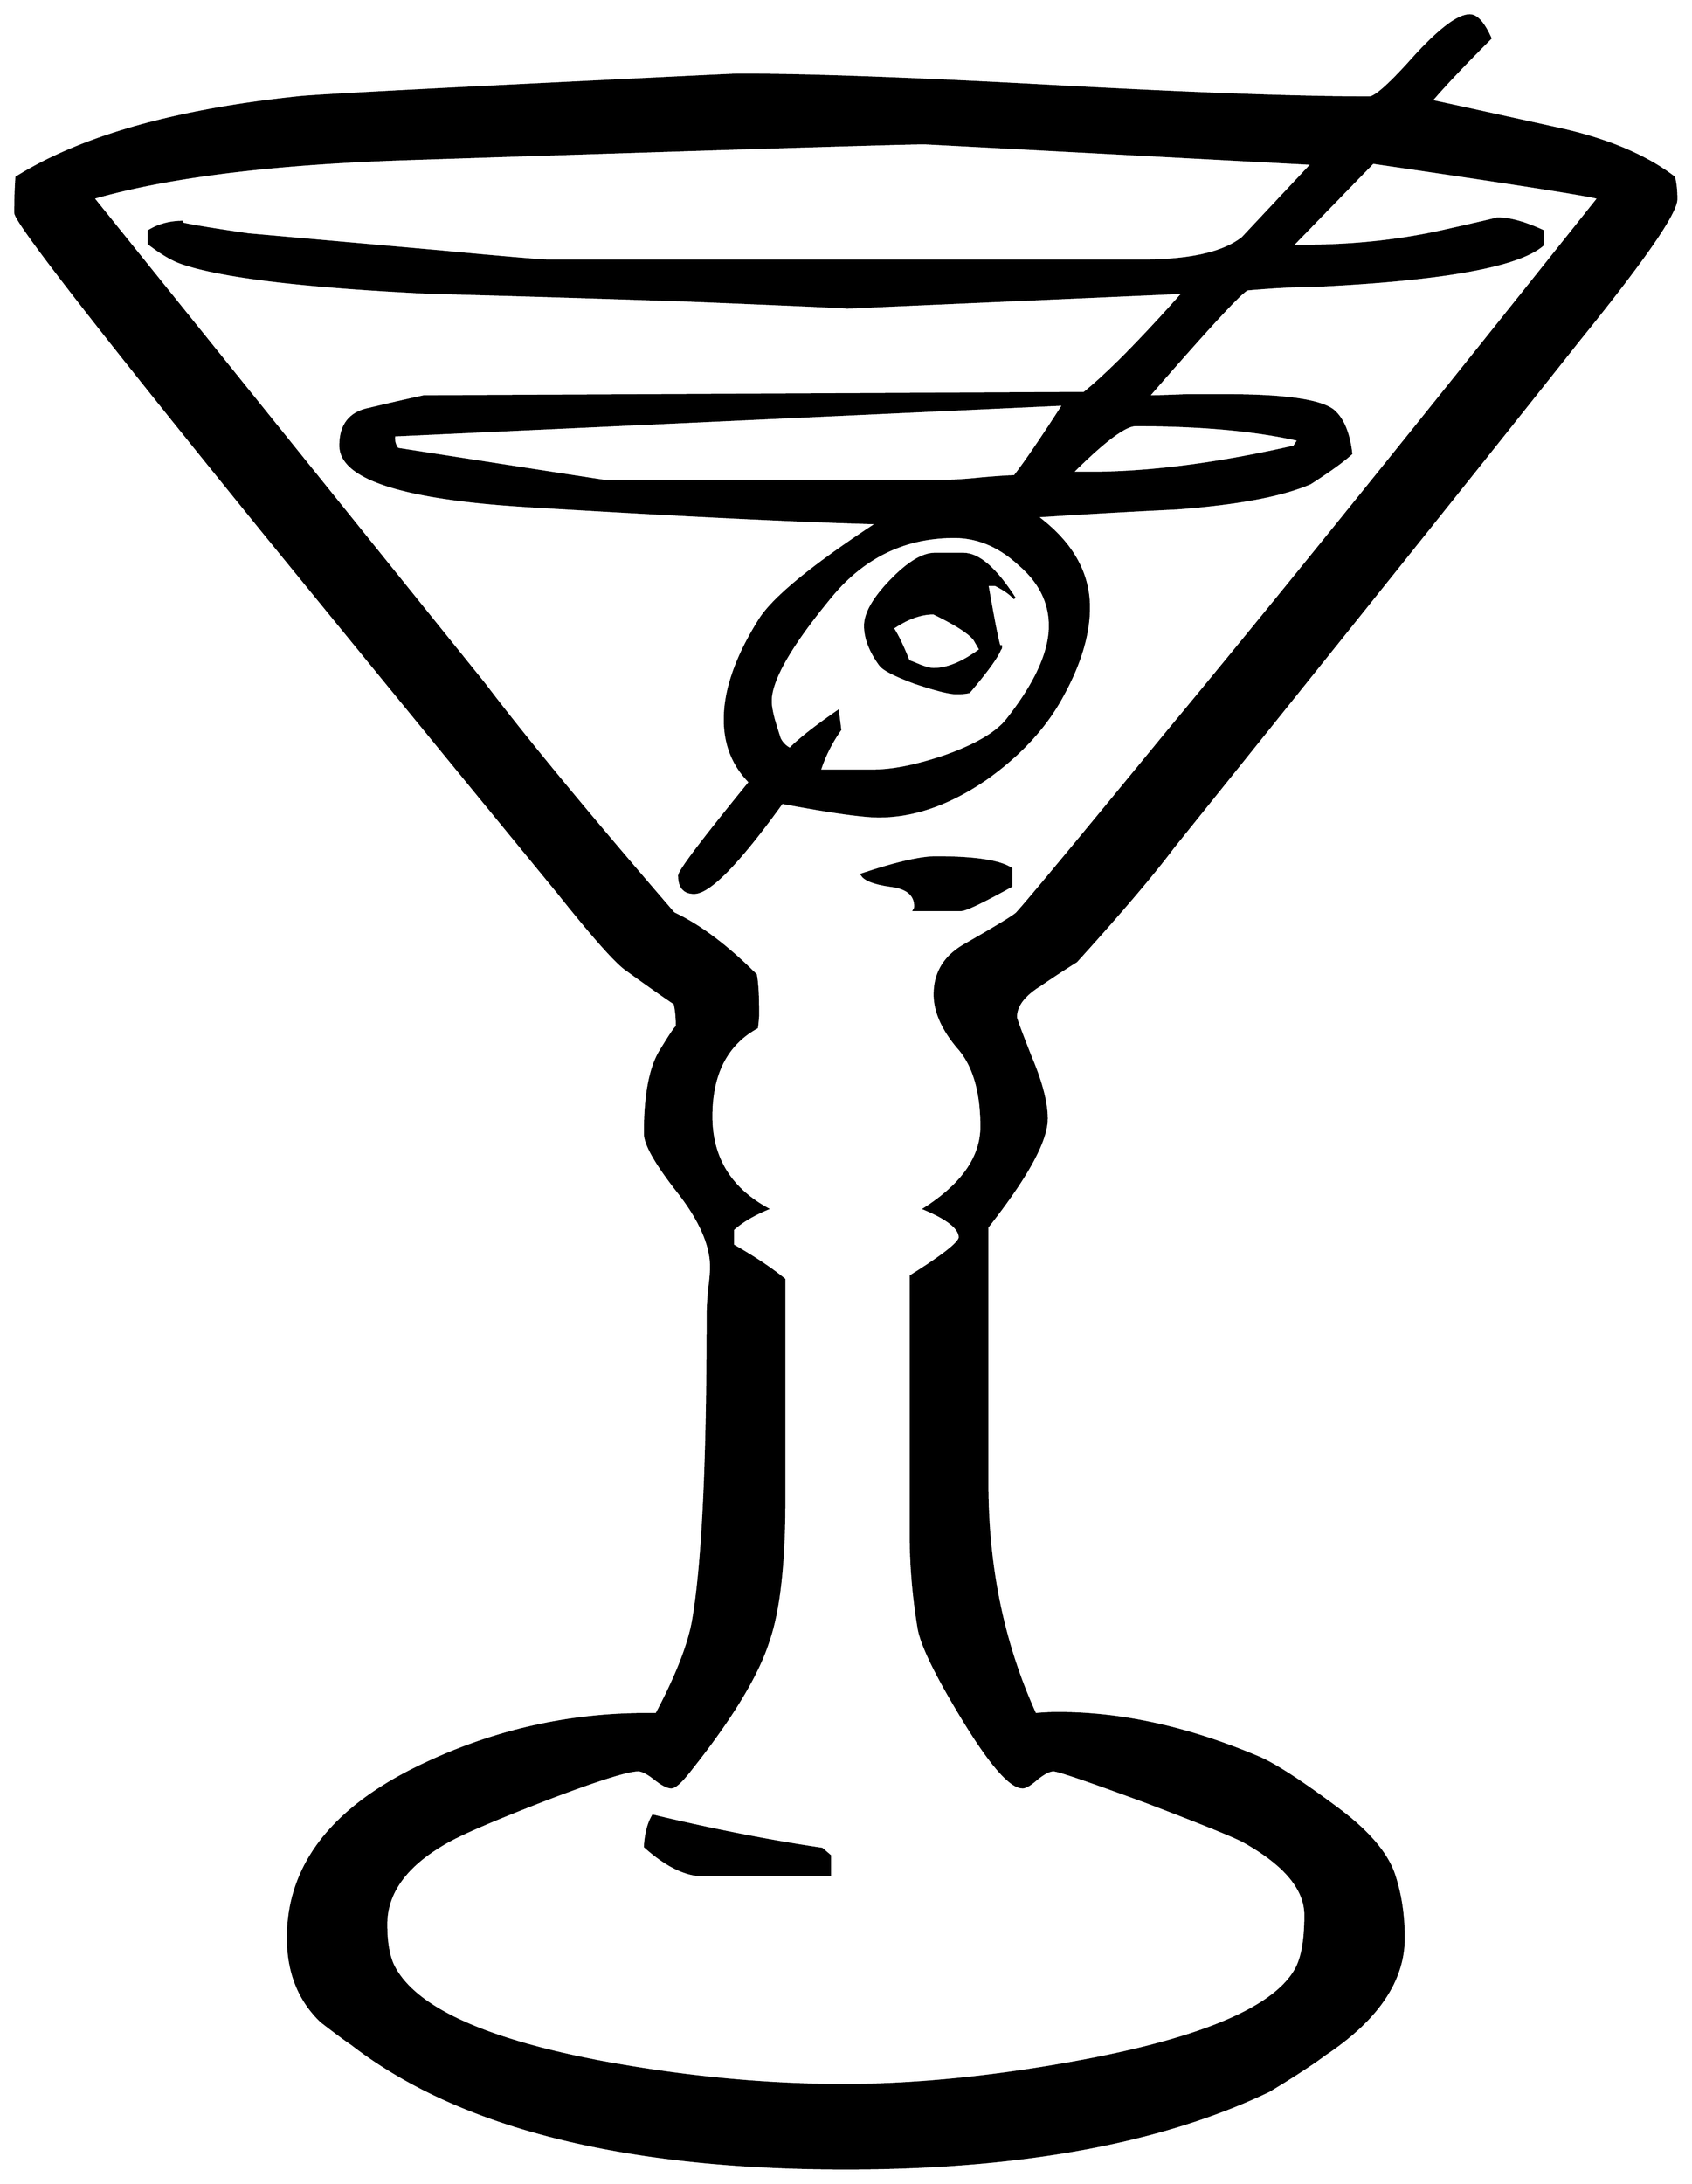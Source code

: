 


\begin{tikzpicture}[y=0.80pt, x=0.80pt, yscale=-1.0, xscale=1.0, inner sep=0pt, outer sep=0pt]
\begin{scope}[shift={(100.0,1699.0)},nonzero rule]
  \path[draw=.,fill=.,line width=1.600pt] (1538.0,-1358.0) ..
    controls (1538.0,-1346.0) and (1509.667,-1305.0) ..
    (1453.0,-1235.0) .. controls (1374.333,-1135.667) and
    (1255.667,-987.333) .. (1097.0,-790.0) .. controls
    (1079.0,-766.0) and (1050.667,-732.667) .. (1012.0,-690.0) ..
    controls (1001.333,-683.333) and (990.667,-676.333) ..
    (980.0,-669.0) .. controls (966.0,-660.333) and (959.0,-651.0)
    .. (959.0,-641.0) .. controls (959.0,-639.667) and
    (963.333,-628.0) .. (972.0,-606.0) .. controls (981.333,-584.0)
    and (986.0,-566.0) .. (986.0,-552.0) .. controls
    (986.0,-532.667) and (968.667,-501.0) .. (934.0,-457.0) --
    (934.0,-232.0) .. controls (934.0,-158.667) and (948.0,-91.333)
    .. (976.0,-30.0) .. controls (982.667,-30.667) and (989.333,-31.0)
    .. (996.0,-31.0) .. controls (1052.0,-31.0) and
    (1110.667,-18.0) .. (1172.0,8.0) .. controls (1186.0,14.0) and
    (1208.667,28.667) .. (1240.0,52.0) .. controls (1268.0,72.667) and
    (1285.0,92.667) .. (1291.0,112.0) .. controls (1296.333,128.667)
    and (1299.0,146.667) .. (1299.0,166.0) .. controls
    (1299.0,203.333) and (1276.0,237.333) .. (1230.0,268.0) ..
    controls (1219.333,276.0) and (1203.0,286.667) .. (1181.0,300.0)
    .. controls (1086.333,345.333) and (962.667,368.0) ..
    (810.0,368.0) .. controls (615.333,368.0) and (471.0,331.667) ..
    (377.0,259.0) .. controls (371.0,255.0) and (362.0,248.333) ..
    (350.0,239.0) .. controls (330.667,220.333) and (321.0,196.0) ..
    (321.0,166.0) .. controls (321.0,102.0) and (360.667,51.333) ..
    (440.0,14.0) .. controls (504.667,-16.667) and (572.667,-31.333) ..
    (644.0,-30.0) .. controls (661.333,-62.667) and (672.0,-89.667) ..
    (676.0,-111.0) .. controls (684.667,-160.333) and (689.0,-249.667)
    .. (689.0,-379.0) .. controls (689.0,-383.667) and
    (689.333,-390.667) .. (690.0,-400.0) .. controls (691.333,-410.0)
    and (692.0,-417.333) .. (692.0,-422.0) .. controls
    (692.0,-441.333) and (682.333,-463.333) .. (663.0,-488.0) ..
    controls (643.667,-512.667) and (634.0,-529.667) .. (634.0,-539.0)
    .. controls (634.0,-573.0) and (638.667,-597.333) ..
    (648.0,-612.0) .. controls (657.333,-627.333) and (662.0,-634.0)
    .. (662.0,-632.0) .. controls (662.0,-640.667) and
    (661.333,-647.667) .. (660.0,-653.0) .. controls (650.0,-659.667)
    and (635.333,-670.0) .. (616.0,-684.0) .. controls
    (606.0,-692.0) and (586.667,-714.0) .. (558.0,-750.0) ..
    controls (472.667,-854.0) and (387.333,-958.333) ..
    (302.0,-1063.0) .. controls (155.333,-1243.667) and
    (82.0,-1338.0) .. (82.0,-1346.0) .. controls (82.0,-1356.667)
    and (82.333,-1367.0) .. (83.0,-1377.0) .. controls
    (139.667,-1412.333) and (221.667,-1435.667) .. (329.0,-1447.0) ..
    controls (338.333,-1448.333) and (425.333,-1453.0) ..
    (590.0,-1461.0) .. controls (670.667,-1465.0) and
    (712.667,-1467.0) .. (716.0,-1467.0) .. controls
    (777.333,-1467.0) and (869.333,-1463.667) .. (992.0,-1457.0) ..
    controls (1115.333,-1450.333) and (1207.667,-1447.0) ..
    (1269.0,-1447.0) .. controls (1274.333,-1447.0) and
    (1287.667,-1459.0) .. (1309.0,-1483.0) .. controls
    (1331.0,-1507.0) and (1347.0,-1519.0) .. (1357.0,-1519.0) ..
    controls (1363.0,-1519.0) and (1369.0,-1512.333) ..
    (1375.0,-1499.0) .. controls (1351.667,-1475.667) and
    (1334.333,-1457.333) .. (1323.0,-1444.0) .. controls
    (1323.667,-1444.0) and (1360.333,-1436.0) .. (1433.0,-1420.0) ..
    controls (1476.333,-1410.667) and (1510.667,-1396.333) ..
    (1536.0,-1377.0) .. controls (1537.333,-1371.667) and
    (1538.0,-1365.333) .. (1538.0,-1358.0) --
    cycle(1207.0,-1147.0) .. controls (1169.0,-1155.667) and
    (1121.333,-1160.0) .. (1064.0,-1160.0) .. controls
    (1054.667,-1160.0) and (1036.0,-1146.0) .. (1008.0,-1118.0) --
    (1024.0,-1118.0) .. controls (1076.0,-1118.0) and
    (1135.667,-1125.667) .. (1203.0,-1141.0) -- (1207.0,-1147.0) --
    cycle(1001.0,-1178.0) -- (414.0,-1151.0) .. controls
    (413.333,-1146.333) and (414.333,-1142.333) .. (417.0,-1139.0) ..
    controls (537.0,-1120.333) and (597.333,-1111.0) ..
    (598.0,-1111.0) -- (897.0,-1111.0) .. controls
    (905.0,-1111.0) and (915.333,-1111.667) .. (928.0,-1113.0) ..
    controls (943.333,-1114.333) and (953.333,-1115.0) ..
    (958.0,-1115.0) .. controls (967.333,-1127.0) and
    (981.667,-1148.0) .. (1001.0,-1178.0) -- cycle(989.0,-984.0)
    .. controls (989.0,-1004.667) and (980.0,-1022.667) ..
    (962.0,-1038.0) .. controls (944.667,-1054.0) and
    (925.667,-1062.0) .. (905.0,-1062.0) .. controls
    (861.667,-1062.0) and (825.667,-1044.667) .. (797.0,-1010.0) ..
    controls (761.667,-967.333) and (744.0,-936.667) .. (744.0,-918.0)
    .. controls (744.0,-914.0) and (745.0,-908.333) ..
    (747.0,-901.0) .. controls (749.0,-894.333) and (750.667,-889.0)
    .. (752.0,-885.0) .. controls (754.0,-881.0) and
    (757.0,-878.0) .. (761.0,-876.0) .. controls (769.667,-884.667)
    and (783.667,-895.667) .. (803.0,-909.0) -- (805.0,-893.0) ..
    controls (797.0,-881.667) and (791.0,-869.667) .. (787.0,-857.0)
    -- (834.0,-857.0) .. controls (851.333,-857.0) and
    (872.667,-861.333) .. (898.0,-870.0) .. controls (924.0,-879.333)
    and (941.667,-889.667) .. (951.0,-901.0) .. controls
    (976.333,-933.0) and (989.0,-960.667) .. (989.0,-984.0) --
    cycle(1470.0,-1359.0) .. controls (1461.333,-1361.667) and
    (1395.333,-1372.0) .. (1272.0,-1390.0) -- (1201.0,-1317.0) --
    (1212.0,-1317.0) .. controls (1254.667,-1317.0) and
    (1295.333,-1321.333) .. (1334.0,-1330.0) .. controls
    (1366.667,-1337.333) and (1382.333,-1341.0) .. (1381.0,-1341.0) ..
    controls (1391.667,-1341.0) and (1405.0,-1337.333) ..
    (1421.0,-1330.0) -- (1421.0,-1318.0) .. controls
    (1399.667,-1299.333) and (1332.667,-1287.333) .. (1220.0,-1282.0) ..
    controls (1204.0,-1282.0) and (1184.667,-1281.0) ..
    (1162.0,-1279.0) .. controls (1156.667,-1277.0) and
    (1127.667,-1245.667) .. (1075.0,-1185.0) .. controls
    (1081.0,-1185.0) and (1092.333,-1185.333) .. (1109.0,-1186.0) ..
    controls (1123.667,-1186.0) and (1135.0,-1186.0) ..
    (1143.0,-1186.0) .. controls (1195.667,-1186.0) and
    (1227.333,-1181.333) .. (1238.0,-1172.0) .. controls
    (1246.0,-1164.667) and (1251.0,-1152.333) .. (1253.0,-1135.0) ..
    controls (1245.667,-1128.333) and (1233.667,-1119.667) ..
    (1217.0,-1109.0) .. controls (1192.333,-1098.333) and
    (1153.333,-1091.0) .. (1100.0,-1087.0) .. controls
    (1058.667,-1085.0) and (1017.667,-1082.667) .. (977.0,-1080.0) ..
    controls (1007.667,-1057.333) and (1023.0,-1030.667) ..
    (1023.0,-1000.0) .. controls (1023.0,-976.667) and
    (1015.333,-951.0) .. (1000.0,-923.0) .. controls
    (985.333,-895.667) and (963.0,-871.333) .. (933.0,-850.0) ..
    controls (901.0,-828.0) and (869.667,-817.0) .. (839.0,-817.0)
    .. controls (825.0,-817.0) and (796.667,-821.0) ..
    (754.0,-829.0) .. controls (716.0,-776.333) and (690.333,-750.0)
    .. (677.0,-750.0) .. controls (668.333,-750.0) and
    (664.0,-755.0) .. (664.0,-765.0) .. controls (664.0,-769.0)
    and (684.667,-796.333) .. (726.0,-847.0) .. controls
    (711.333,-861.667) and (704.0,-880.0) .. (704.0,-902.0) ..
    controls (704.0,-928.0) and (714.333,-957.333) .. (735.0,-990.0)
    .. controls (747.667,-1009.333) and (782.0,-1037.333) ..
    (838.0,-1074.0) .. controls (765.333,-1076.0) and
    (663.0,-1081.0) .. (531.0,-1089.0) .. controls
    (421.667,-1095.667) and (367.0,-1113.333) .. (367.0,-1142.0) ..
    controls (367.0,-1160.0) and (375.333,-1170.667) ..
    (392.0,-1174.0) .. controls (408.667,-1178.0) and
    (424.667,-1181.667) .. (440.0,-1185.0) -- (1019.0,-1188.0) ..
    controls (1039.667,-1204.667) and (1068.667,-1234.0) ..
    (1106.0,-1276.0) .. controls (909.333,-1267.333) and
    (810.667,-1263.0) .. (810.0,-1263.0) .. controls
    (818.0,-1263.0) and (773.333,-1265.0) .. (676.0,-1269.0) ..
    controls (598.667,-1271.667) and (521.667,-1274.0) ..
    (445.0,-1276.0) .. controls (335.0,-1281.333) and
    (262.667,-1290.0) .. (228.0,-1302.0) .. controls
    (220.0,-1304.667) and (210.333,-1310.333) .. (199.0,-1319.0) --
    (199.0,-1330.0) .. controls (207.667,-1335.333) and
    (217.667,-1338.0) .. (229.0,-1338.0) .. controls
    (217.0,-1338.0) and (236.0,-1334.333) .. (286.0,-1327.0) ..
    controls (323.333,-1323.667) and (379.667,-1318.667) ..
    (455.0,-1312.0) .. controls (511.667,-1306.667) and
    (543.333,-1304.0) .. (550.0,-1304.0) -- (1069.0,-1304.0) ..
    controls (1111.667,-1304.0) and (1141.333,-1310.667) ..
    (1158.0,-1324.0) .. controls (1178.0,-1345.333) and
    (1198.333,-1367.0) .. (1219.0,-1389.0) -- (993.0,-1401.0) ..
    controls (917.667,-1405.0) and (879.667,-1407.0) ..
    (879.0,-1407.0) .. controls (860.333,-1407.0) and
    (707.667,-1402.333) .. (421.0,-1393.0) .. controls
    (305.0,-1389.0) and (214.667,-1377.667) .. (150.0,-1359.0) --
    (493.0,-933.0) .. controls (528.333,-886.333) and (583.667,-819.333)
    .. (659.0,-732.0) .. controls (681.667,-721.333) and
    (705.667,-703.333) .. (731.0,-678.0) .. controls (732.333,-671.333)
    and (733.0,-659.667) .. (733.0,-643.0) .. controls
    (733.0,-641.667) and (732.667,-638.0) .. (732.0,-632.0) ..
    controls (705.333,-617.333) and (692.0,-591.333) .. (692.0,-554.0)
    .. controls (692.0,-518.0) and (708.333,-491.0) ..
    (741.0,-473.0) .. controls (728.333,-467.667) and (718.333,-461.667)
    .. (711.0,-455.0) -- (711.0,-441.0) .. controls
    (729.667,-430.333) and (744.667,-420.333) .. (756.0,-411.0) --
    (756.0,-218.0) .. controls (756.0,-162.0) and (751.333,-120.667)
    .. (742.0,-94.0) .. controls (732.667,-64.667) and (710.333,-27.667)
    .. (675.0,17.0) .. controls (666.333,28.333) and (660.333,34.0) ..
    (657.0,34.0) .. controls (653.667,34.0) and (648.667,31.333) ..
    (642.0,26.0) .. controls (636.0,21.333) and (631.333,19.0) ..
    (628.0,19.0) .. controls (618.667,19.0) and (591.333,27.667) ..
    (546.0,45.0) .. controls (501.333,62.333) and (472.667,74.667) ..
    (460.0,82.0) .. controls (424.667,102.0) and (407.0,126.0) ..
    (407.0,154.0) .. controls (407.0,170.667) and (409.333,183.333) ..
    (414.0,192.0) .. controls (433.333,228.0) and (494.333,255.667) ..
    (597.0,275.0) .. controls (669.667,288.333) and (740.0,295.0) ..
    (808.0,295.0) .. controls (873.333,295.0) and (944.667,287.667) ..
    (1022.0,273.0) .. controls (1126.0,253.0) and (1187.0,226.333)
    .. (1205.0,193.0) .. controls (1210.333,183.0) and
    (1213.0,167.333) .. (1213.0,146.0) .. controls (1213.0,123.333)
    and (1195.333,102.0) .. (1160.0,82.0) .. controls
    (1153.333,78.0) and (1124.667,66.333) .. (1074.0,47.0) .. controls
    (1023.333,28.333) and (996.0,19.0) .. (992.0,19.0) .. controls
    (988.667,19.0) and (984.0,21.333) .. (978.0,26.0) .. controls
    (972.0,31.333) and (967.667,34.0) .. (965.0,34.0) .. controls
    (954.333,34.0) and (936.667,13.667) .. (912.0,-27.0) .. controls
    (889.333,-64.333) and (876.667,-90.333) .. (874.0,-105.0) ..
    controls (869.333,-133.0) and (867.0,-160.333) .. (867.0,-187.0)
    -- (867.0,-414.0) .. controls (895.667,-432.0) and
    (910.0,-443.333) .. (910.0,-448.0) .. controls (910.0,-456.0)
    and (899.667,-464.333) .. (879.0,-473.0) .. controls
    (912.333,-494.333) and (929.0,-518.333) .. (929.0,-545.0) ..
    controls (929.0,-576.333) and (922.0,-599.667) .. (908.0,-615.0)
    .. controls (894.667,-631.0) and (888.0,-646.333) ..
    (888.0,-661.0) .. controls (888.0,-679.667) and (896.667,-694.0)
    .. (914.0,-704.0) .. controls (942.0,-720.0) and
    (957.333,-729.333) .. (960.0,-732.0) .. controls (968.667,-741.333)
    and (1012.667,-794.333) .. (1092.0,-891.0) .. controls
    (1177.333,-993.667) and (1303.333,-1149.667) .. (1470.0,-1359.0) --
    cycle(958.0,-1008.0) .. controls (954.667,-1012.0) and
    (949.0,-1016.0) .. (941.0,-1020.0) -- (934.0,-1020.0) ..
    controls (942.0,-974.0) and (946.0,-956.333) .. (946.0,-967.0)
    .. controls (946.0,-961.667) and (936.667,-948.0) ..
    (918.0,-926.0) .. controls (915.333,-925.333) and (911.667,-925.0)
    .. (907.0,-925.0) .. controls (901.0,-925.0) and
    (889.0,-928.0) .. (871.0,-934.0) .. controls (853.0,-940.667)
    and (842.667,-946.0) .. (840.0,-950.0) .. controls
    (831.333,-962.0) and (827.0,-973.333) .. (827.0,-984.0) ..
    controls (827.0,-994.667) and (834.333,-1007.667) ..
    (849.0,-1023.0) .. controls (864.333,-1039.0) and
    (877.333,-1047.0) .. (888.0,-1047.0) -- (913.0,-1047.0) ..
    controls (926.333,-1047.0) and (941.333,-1034.0) ..
    (958.0,-1008.0) -- cycle(955.0,-756.0) .. controls
    (929.667,-742.0) and (915.0,-735.0) .. (911.0,-735.0) --
    (870.0,-735.0) .. controls (870.667,-735.667) and (871.0,-736.667)
    .. (871.0,-738.0) .. controls (871.0,-748.0) and
    (864.333,-754.0) .. (851.0,-756.0) .. controls (835.667,-758.0)
    and (826.667,-761.333) .. (824.0,-766.0) .. controls
    (854.0,-776.0) and (875.667,-781.0) .. (889.0,-781.0) ..
    controls (923.0,-781.0) and (945.0,-777.667) .. (955.0,-771.0)
    -- (955.0,-756.0) -- cycle(796.0,111.0) -- (685.0,111.0) ..
    controls (669.667,111.0) and (652.667,102.667) .. (634.0,86.0) ..
    controls (634.667,74.667) and (637.0,65.667) .. (641.0,59.0) ..
    controls (694.333,71.667) and (743.667,81.333) .. (789.0,88.0) --
    (796.0,94.0) -- (796.0,111.0) -- cycle(928.0,-963.0) ..
    controls (927.333,-964.333) and (926.0,-966.667) .. (924.0,-970.0)
    .. controls (921.333,-976.0) and (909.0,-984.333) ..
    (887.0,-995.0) .. controls (875.667,-995.0) and (863.667,-990.667)
    .. (851.0,-982.0) .. controls (855.0,-976.0) and
    (859.667,-966.333) .. (865.0,-953.0) .. controls (867.0,-952.333)
    and (870.333,-951.0) .. (875.0,-949.0) .. controls
    (880.333,-947.0) and (884.333,-946.0) .. (887.0,-946.0) ..
    controls (899.0,-946.0) and (912.667,-951.667) .. (928.0,-963.0)
    -- cycle;
\end{scope}

\end{tikzpicture}

